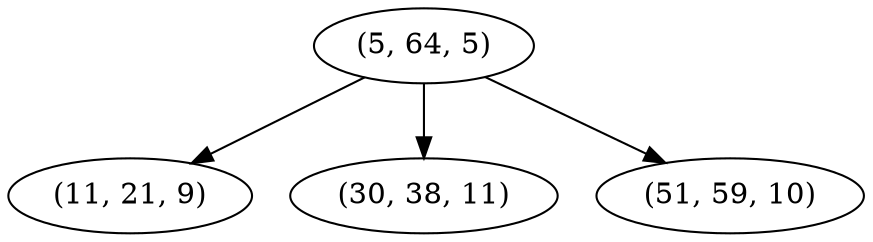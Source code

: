 digraph tree {
    "(5, 64, 5)";
    "(11, 21, 9)";
    "(30, 38, 11)";
    "(51, 59, 10)";
    "(5, 64, 5)" -> "(11, 21, 9)";
    "(5, 64, 5)" -> "(30, 38, 11)";
    "(5, 64, 5)" -> "(51, 59, 10)";
}
